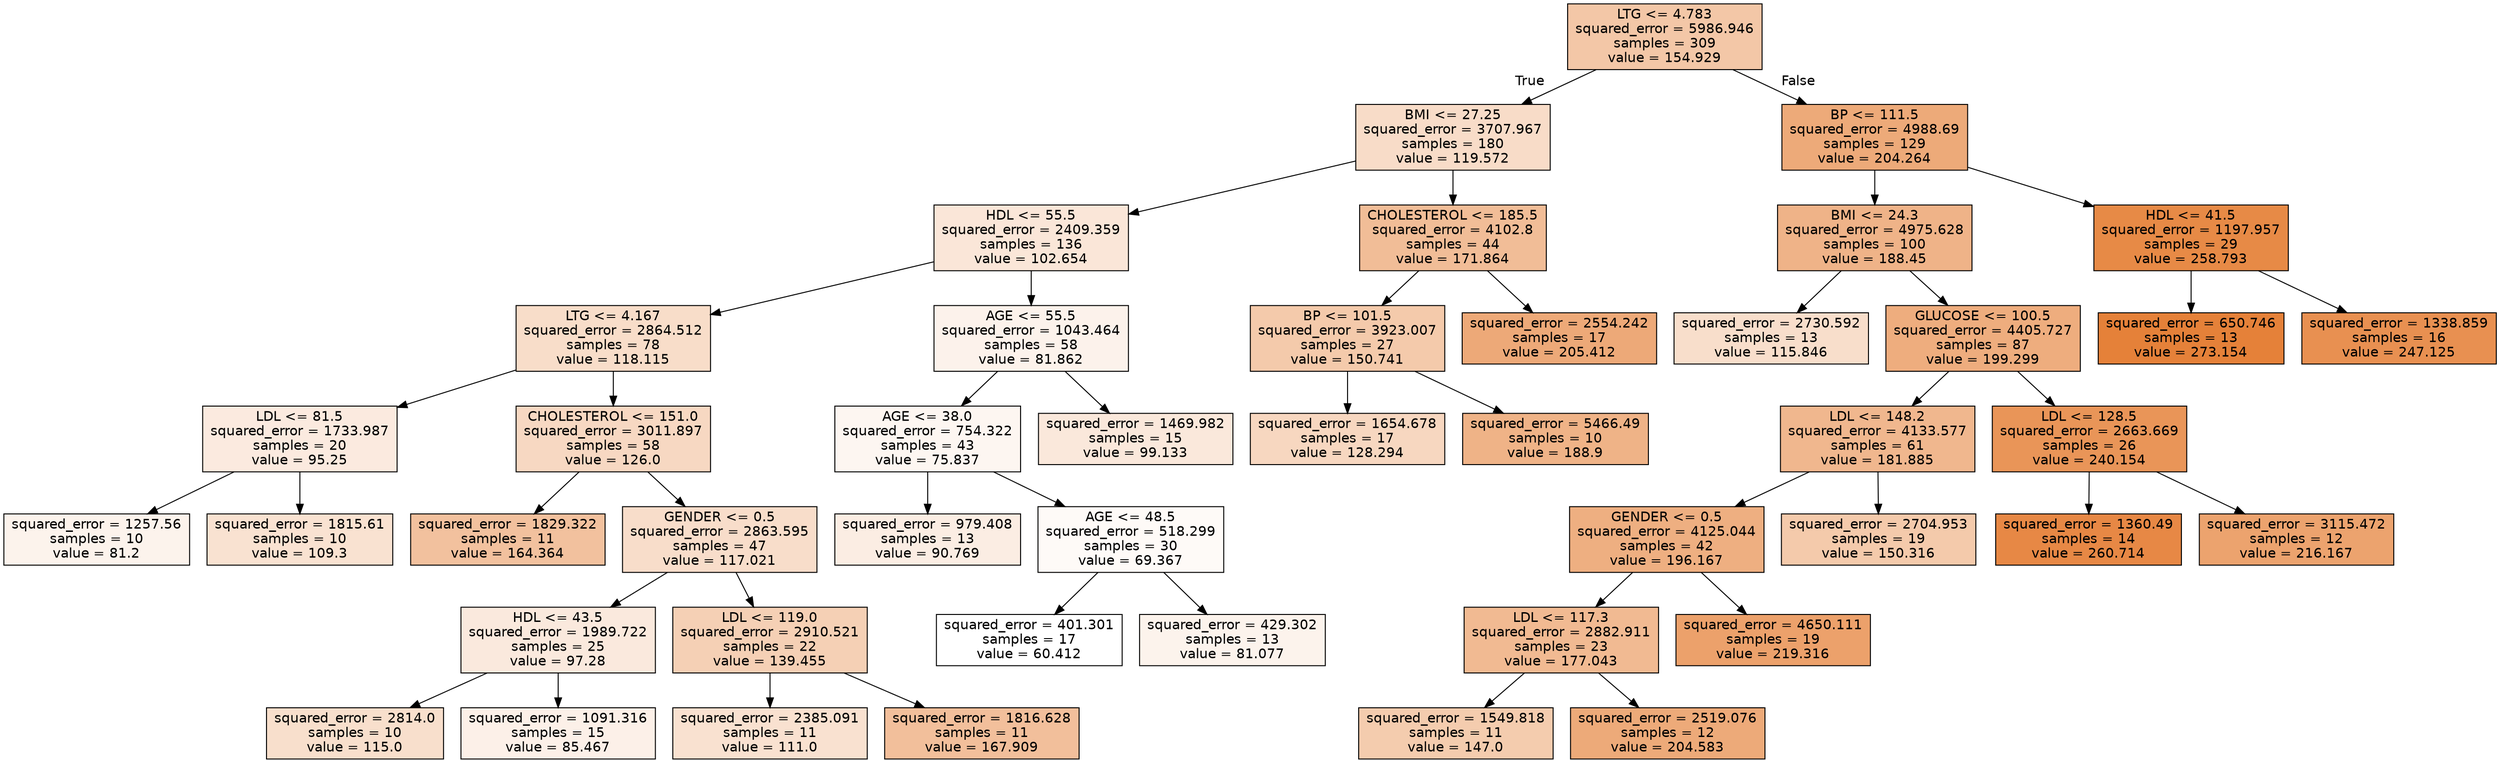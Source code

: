 digraph Tree {
node [shape=box, style="filled", color="black", fontname="helvetica"] ;
edge [fontname="helvetica"] ;
0 [label="LTG <= 4.783\nsquared_error = 5986.946\nsamples = 309\nvalue = 154.929", fillcolor="#f3c7a7"] ;
1 [label="BMI <= 27.25\nsquared_error = 3707.967\nsamples = 180\nvalue = 119.572", fillcolor="#f8dcc8"] ;
0 -> 1 [labeldistance=2.5, labelangle=45, headlabel="True"] ;
2 [label="HDL <= 55.5\nsquared_error = 2409.359\nsamples = 136\nvalue = 102.654", fillcolor="#fae6d8"] ;
1 -> 2 ;
3 [label="LTG <= 4.167\nsquared_error = 2864.512\nsamples = 78\nvalue = 118.115", fillcolor="#f8ddc9"] ;
2 -> 3 ;
4 [label="LDL <= 81.5\nsquared_error = 1733.987\nsamples = 20\nvalue = 95.25", fillcolor="#fbeadf"] ;
3 -> 4 ;
5 [label="squared_error = 1257.56\nsamples = 10\nvalue = 81.2", fillcolor="#fcf3ec"] ;
4 -> 5 ;
6 [label="squared_error = 1815.61\nsamples = 10\nvalue = 109.3", fillcolor="#f9e2d1"] ;
4 -> 6 ;
7 [label="CHOLESTEROL <= 151.0\nsquared_error = 3011.897\nsamples = 58\nvalue = 126.0", fillcolor="#f7d8c2"] ;
3 -> 7 ;
8 [label="squared_error = 1829.322\nsamples = 11\nvalue = 164.364", fillcolor="#f2c19e"] ;
7 -> 8 ;
9 [label="GENDER <= 0.5\nsquared_error = 2863.595\nsamples = 47\nvalue = 117.021", fillcolor="#f8ddca"] ;
7 -> 9 ;
10 [label="HDL <= 43.5\nsquared_error = 1989.722\nsamples = 25\nvalue = 97.28", fillcolor="#fae9dd"] ;
9 -> 10 ;
11 [label="squared_error = 2814.0\nsamples = 10\nvalue = 115.0", fillcolor="#f8dfcc"] ;
10 -> 11 ;
12 [label="squared_error = 1091.316\nsamples = 15\nvalue = 85.467", fillcolor="#fcf0e8"] ;
10 -> 12 ;
13 [label="LDL <= 119.0\nsquared_error = 2910.521\nsamples = 22\nvalue = 139.455", fillcolor="#f5d0b5"] ;
9 -> 13 ;
14 [label="squared_error = 2385.091\nsamples = 11\nvalue = 111.0", fillcolor="#f9e1d0"] ;
13 -> 14 ;
15 [label="squared_error = 1816.628\nsamples = 11\nvalue = 167.909", fillcolor="#f2bf9b"] ;
13 -> 15 ;
16 [label="AGE <= 55.5\nsquared_error = 1043.464\nsamples = 58\nvalue = 81.862", fillcolor="#fcf2eb"] ;
2 -> 16 ;
17 [label="AGE <= 38.0\nsquared_error = 754.322\nsamples = 43\nvalue = 75.837", fillcolor="#fdf6f1"] ;
16 -> 17 ;
18 [label="squared_error = 979.408\nsamples = 13\nvalue = 90.769", fillcolor="#fbede3"] ;
17 -> 18 ;
19 [label="AGE <= 48.5\nsquared_error = 518.299\nsamples = 30\nvalue = 69.367", fillcolor="#fefaf7"] ;
17 -> 19 ;
20 [label="squared_error = 401.301\nsamples = 17\nvalue = 60.412", fillcolor="#ffffff"] ;
19 -> 20 ;
21 [label="squared_error = 429.302\nsamples = 13\nvalue = 81.077", fillcolor="#fcf3ec"] ;
19 -> 21 ;
22 [label="squared_error = 1469.982\nsamples = 15\nvalue = 99.133", fillcolor="#fae8db"] ;
16 -> 22 ;
23 [label="CHOLESTEROL <= 185.5\nsquared_error = 4102.8\nsamples = 44\nvalue = 171.864", fillcolor="#f1bd97"] ;
1 -> 23 ;
24 [label="BP <= 101.5\nsquared_error = 3923.007\nsamples = 27\nvalue = 150.741", fillcolor="#f4caab"] ;
23 -> 24 ;
25 [label="squared_error = 1654.678\nsamples = 17\nvalue = 128.294", fillcolor="#f7d7c0"] ;
24 -> 25 ;
26 [label="squared_error = 5466.49\nsamples = 10\nvalue = 188.9", fillcolor="#efb387"] ;
24 -> 26 ;
27 [label="squared_error = 2554.242\nsamples = 17\nvalue = 205.412", fillcolor="#eda978"] ;
23 -> 27 ;
28 [label="BP <= 111.5\nsquared_error = 4988.69\nsamples = 129\nvalue = 204.264", fillcolor="#edaa79"] ;
0 -> 28 [labeldistance=2.5, labelangle=-45, headlabel="False"] ;
29 [label="BMI <= 24.3\nsquared_error = 4975.628\nsamples = 100\nvalue = 188.45", fillcolor="#efb388"] ;
28 -> 29 ;
30 [label="squared_error = 2730.592\nsamples = 13\nvalue = 115.846", fillcolor="#f8decb"] ;
29 -> 30 ;
31 [label="GLUCOSE <= 100.5\nsquared_error = 4405.727\nsamples = 87\nvalue = 199.299", fillcolor="#eead7e"] ;
29 -> 31 ;
32 [label="LDL <= 148.2\nsquared_error = 4133.577\nsamples = 61\nvalue = 181.885", fillcolor="#f0b78e"] ;
31 -> 32 ;
33 [label="GENDER <= 0.5\nsquared_error = 4125.044\nsamples = 42\nvalue = 196.167", fillcolor="#eeaf81"] ;
32 -> 33 ;
34 [label="LDL <= 117.3\nsquared_error = 2882.911\nsamples = 23\nvalue = 177.043", fillcolor="#f1ba92"] ;
33 -> 34 ;
35 [label="squared_error = 1549.818\nsamples = 11\nvalue = 147.0", fillcolor="#f4ccae"] ;
34 -> 35 ;
36 [label="squared_error = 2519.076\nsamples = 12\nvalue = 204.583", fillcolor="#edaa79"] ;
34 -> 36 ;
37 [label="squared_error = 4650.111\nsamples = 19\nvalue = 219.316", fillcolor="#eca16b"] ;
33 -> 37 ;
38 [label="squared_error = 2704.953\nsamples = 19\nvalue = 150.316", fillcolor="#f4caab"] ;
32 -> 38 ;
39 [label="LDL <= 128.5\nsquared_error = 2663.669\nsamples = 26\nvalue = 240.154", fillcolor="#e99558"] ;
31 -> 39 ;
40 [label="squared_error = 1360.49\nsamples = 14\nvalue = 260.714", fillcolor="#e78845"] ;
39 -> 40 ;
41 [label="squared_error = 3115.472\nsamples = 12\nvalue = 216.167", fillcolor="#eca36e"] ;
39 -> 41 ;
42 [label="HDL <= 41.5\nsquared_error = 1197.957\nsamples = 29\nvalue = 258.793", fillcolor="#e78a46"] ;
28 -> 42 ;
43 [label="squared_error = 650.746\nsamples = 13\nvalue = 273.154", fillcolor="#e58139"] ;
42 -> 43 ;
44 [label="squared_error = 1338.859\nsamples = 16\nvalue = 247.125", fillcolor="#e89051"] ;
42 -> 44 ;
}